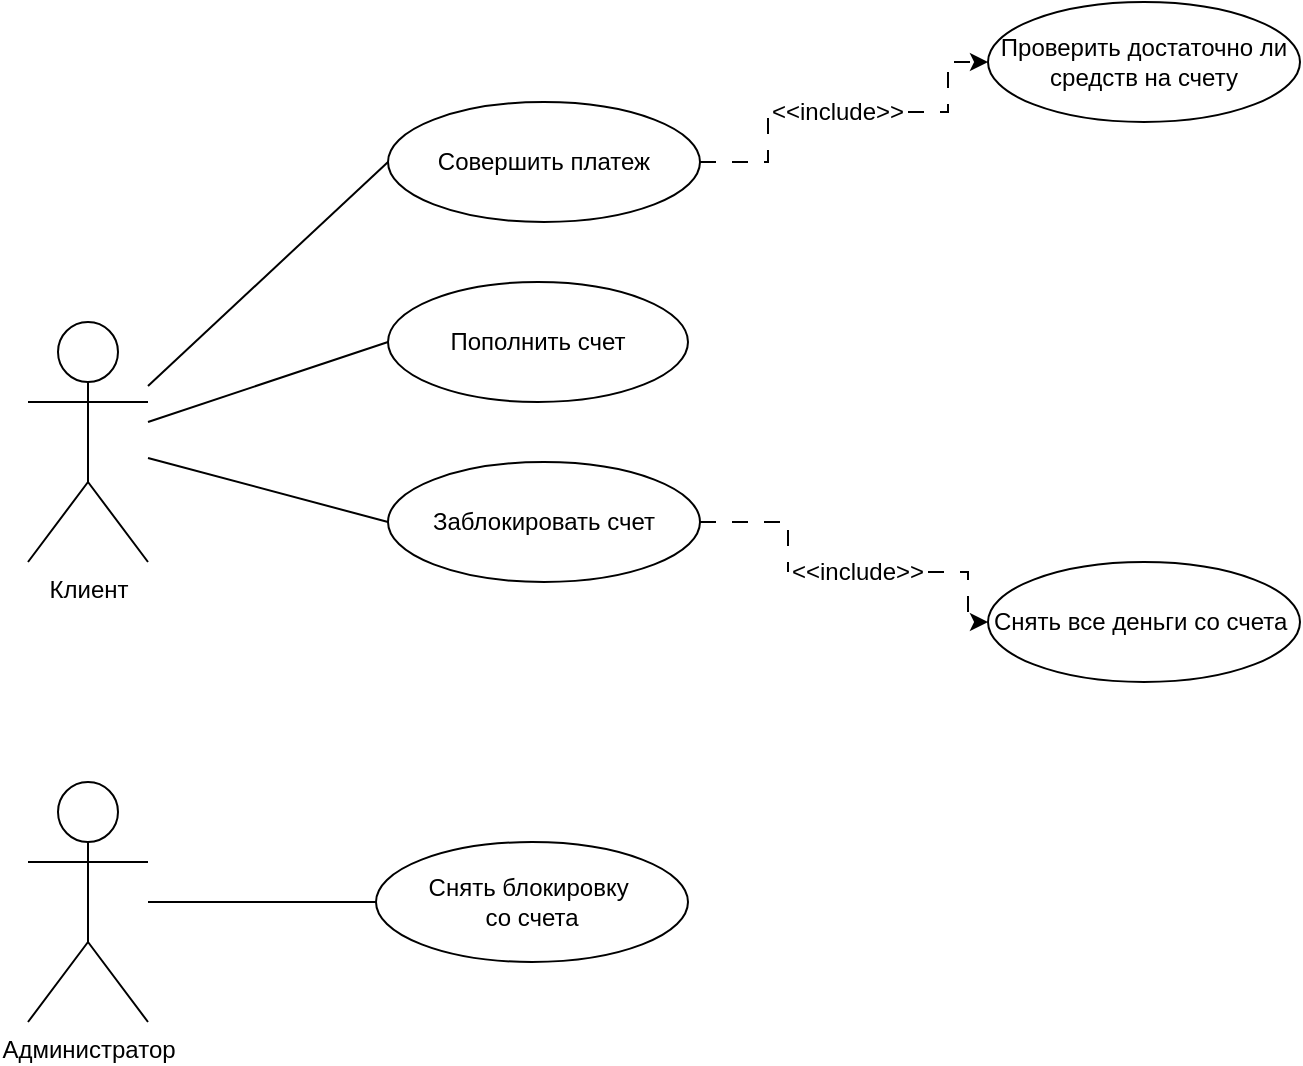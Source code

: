 <mxfile version="25.0.3">
  <diagram name="Страница — 1" id="7d8EM1TcdDZwBz_4JucB">
    <mxGraphModel dx="1002" dy="567" grid="1" gridSize="10" guides="1" tooltips="1" connect="1" arrows="1" fold="1" page="1" pageScale="1" pageWidth="827" pageHeight="1169" math="0" shadow="0">
      <root>
        <mxCell id="0" />
        <mxCell id="1" parent="0" />
        <mxCell id="pE90229HeNIlIoVb7lta-1" value="Клиент&lt;div&gt;&lt;br&gt;&lt;/div&gt;" style="shape=umlActor;verticalLabelPosition=bottom;verticalAlign=top;html=1;outlineConnect=0;" parent="1" vertex="1">
          <mxGeometry x="70" y="170" width="60" height="120" as="geometry" />
        </mxCell>
        <mxCell id="pE90229HeNIlIoVb7lta-17" style="edgeStyle=orthogonalEdgeStyle;rounded=0;orthogonalLoop=1;jettySize=auto;html=1;exitX=1;exitY=0.5;exitDx=0;exitDy=0;entryX=0;entryY=0.5;entryDx=0;entryDy=0;dashed=1;dashPattern=8 8;" parent="1" source="pE90229HeNIlIoVb7lta-18" target="pE90229HeNIlIoVb7lta-16" edge="1">
          <mxGeometry relative="1" as="geometry" />
        </mxCell>
        <mxCell id="pE90229HeNIlIoVb7lta-9" value="Совершить платеж" style="ellipse;whiteSpace=wrap;html=1;" parent="1" vertex="1">
          <mxGeometry x="250" y="60" width="156" height="60" as="geometry" />
        </mxCell>
        <mxCell id="pE90229HeNIlIoVb7lta-10" value="Пополнить счет" style="ellipse;whiteSpace=wrap;html=1;" parent="1" vertex="1">
          <mxGeometry x="250" y="150" width="150" height="60" as="geometry" />
        </mxCell>
        <mxCell id="pE90229HeNIlIoVb7lta-11" value="Заблокировать счет" style="ellipse;whiteSpace=wrap;html=1;" parent="1" vertex="1">
          <mxGeometry x="250" y="240" width="156" height="60" as="geometry" />
        </mxCell>
        <mxCell id="pE90229HeNIlIoVb7lta-12" value="Снять блокировку&amp;nbsp;&lt;div&gt;со счета&lt;/div&gt;" style="ellipse;whiteSpace=wrap;html=1;" parent="1" vertex="1">
          <mxGeometry x="244" y="430" width="156" height="60" as="geometry" />
        </mxCell>
        <mxCell id="pE90229HeNIlIoVb7lta-13" value="" style="endArrow=none;html=1;rounded=0;entryX=0;entryY=0.5;entryDx=0;entryDy=0;" parent="1" source="pE90229HeNIlIoVb7lta-1" target="pE90229HeNIlIoVb7lta-9" edge="1">
          <mxGeometry width="50" height="50" relative="1" as="geometry">
            <mxPoint x="390" y="320" as="sourcePoint" />
            <mxPoint x="440" y="270" as="targetPoint" />
          </mxGeometry>
        </mxCell>
        <mxCell id="pE90229HeNIlIoVb7lta-14" value="" style="endArrow=none;html=1;rounded=0;entryX=0;entryY=0.5;entryDx=0;entryDy=0;" parent="1" source="pE90229HeNIlIoVb7lta-1" target="pE90229HeNIlIoVb7lta-10" edge="1">
          <mxGeometry width="50" height="50" relative="1" as="geometry">
            <mxPoint x="140" y="240" as="sourcePoint" />
            <mxPoint x="440" y="270" as="targetPoint" />
          </mxGeometry>
        </mxCell>
        <mxCell id="pE90229HeNIlIoVb7lta-15" value="" style="endArrow=none;html=1;rounded=0;entryX=0;entryY=0.5;entryDx=0;entryDy=0;" parent="1" source="pE90229HeNIlIoVb7lta-1" target="pE90229HeNIlIoVb7lta-11" edge="1">
          <mxGeometry width="50" height="50" relative="1" as="geometry">
            <mxPoint x="390" y="320" as="sourcePoint" />
            <mxPoint x="440" y="270" as="targetPoint" />
          </mxGeometry>
        </mxCell>
        <mxCell id="pE90229HeNIlIoVb7lta-16" value="Проверить достаточно ли средств на счету" style="ellipse;whiteSpace=wrap;html=1;" parent="1" vertex="1">
          <mxGeometry x="550" y="10" width="156" height="60" as="geometry" />
        </mxCell>
        <mxCell id="pE90229HeNIlIoVb7lta-18" value="&amp;lt;&amp;lt;include&amp;gt;&amp;gt;" style="text;html=1;align=center;verticalAlign=middle;whiteSpace=wrap;rounded=0;dashed=1;dashPattern=8 8;" parent="1" vertex="1">
          <mxGeometry x="440" y="50" width="70" height="30" as="geometry" />
        </mxCell>
        <mxCell id="pE90229HeNIlIoVb7lta-20" value="" style="endArrow=none;html=1;rounded=0;entryX=0;entryY=0.5;entryDx=0;entryDy=0;exitX=1;exitY=0.5;exitDx=0;exitDy=0;dashed=1;dashPattern=8 8;" parent="1" source="pE90229HeNIlIoVb7lta-9" target="pE90229HeNIlIoVb7lta-18" edge="1">
          <mxGeometry width="50" height="50" relative="1" as="geometry">
            <mxPoint x="390" y="320" as="sourcePoint" />
            <mxPoint x="440" y="270" as="targetPoint" />
            <Array as="points">
              <mxPoint x="440" y="90" />
            </Array>
          </mxGeometry>
        </mxCell>
        <mxCell id="pE90229HeNIlIoVb7lta-27" value="Снять все деньги со счета&amp;nbsp;" style="ellipse;whiteSpace=wrap;html=1;" parent="1" vertex="1">
          <mxGeometry x="550" y="290" width="156" height="60" as="geometry" />
        </mxCell>
        <mxCell id="pE90229HeNIlIoVb7lta-30" style="edgeStyle=orthogonalEdgeStyle;rounded=0;orthogonalLoop=1;jettySize=auto;html=1;entryX=0;entryY=0.5;entryDx=0;entryDy=0;dashed=1;dashPattern=8 8;" parent="1" source="pE90229HeNIlIoVb7lta-28" target="pE90229HeNIlIoVb7lta-27" edge="1">
          <mxGeometry relative="1" as="geometry" />
        </mxCell>
        <mxCell id="pE90229HeNIlIoVb7lta-28" value="&amp;lt;&amp;lt;include&amp;gt;&amp;gt;" style="text;html=1;align=center;verticalAlign=middle;whiteSpace=wrap;rounded=0;dashed=1;dashPattern=8 8;" parent="1" vertex="1">
          <mxGeometry x="450" y="280" width="70" height="30" as="geometry" />
        </mxCell>
        <mxCell id="pE90229HeNIlIoVb7lta-31" value="" style="endArrow=none;html=1;rounded=0;entryX=0;entryY=0.5;entryDx=0;entryDy=0;exitX=1;exitY=0.5;exitDx=0;exitDy=0;dashed=1;dashPattern=8 8;" parent="1" source="pE90229HeNIlIoVb7lta-11" target="pE90229HeNIlIoVb7lta-28" edge="1">
          <mxGeometry width="50" height="50" relative="1" as="geometry">
            <mxPoint x="416" y="100" as="sourcePoint" />
            <mxPoint x="450" y="75" as="targetPoint" />
            <Array as="points">
              <mxPoint x="450" y="270" />
            </Array>
          </mxGeometry>
        </mxCell>
        <mxCell id="pE90229HeNIlIoVb7lta-33" value="Администратор" style="shape=umlActor;verticalLabelPosition=bottom;verticalAlign=top;html=1;outlineConnect=0;" parent="1" vertex="1">
          <mxGeometry x="70" y="400" width="60" height="120" as="geometry" />
        </mxCell>
        <mxCell id="pE90229HeNIlIoVb7lta-36" value="" style="endArrow=none;html=1;rounded=0;entryX=0;entryY=0.5;entryDx=0;entryDy=0;" parent="1" source="pE90229HeNIlIoVb7lta-33" target="pE90229HeNIlIoVb7lta-12" edge="1">
          <mxGeometry width="50" height="50" relative="1" as="geometry">
            <mxPoint x="140" y="460" as="sourcePoint" />
            <mxPoint x="500" y="400" as="targetPoint" />
          </mxGeometry>
        </mxCell>
      </root>
    </mxGraphModel>
  </diagram>
</mxfile>
